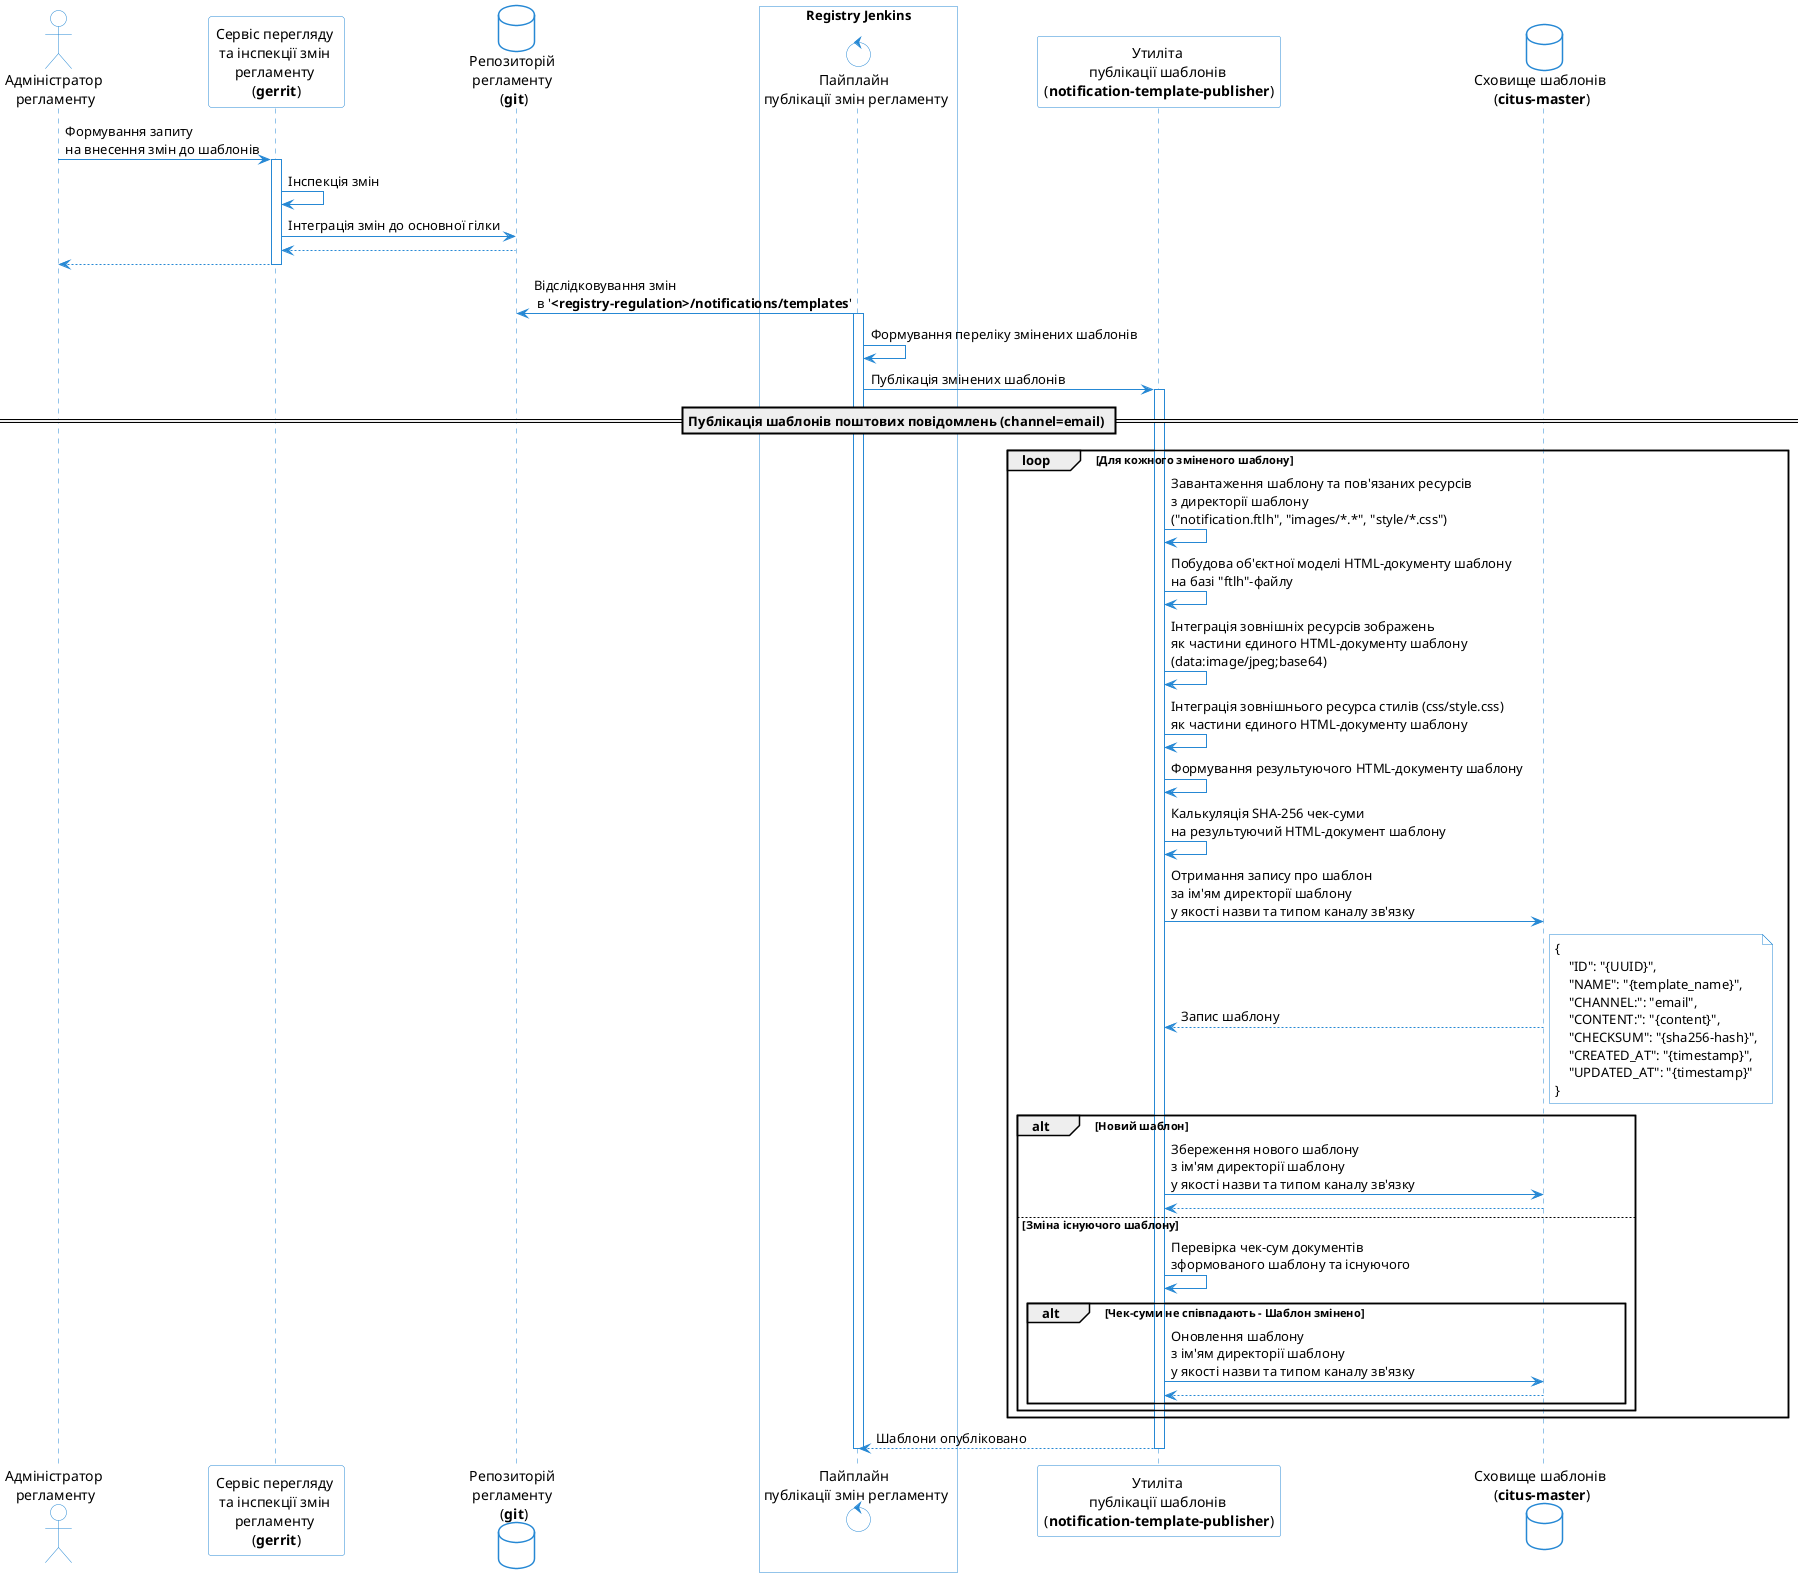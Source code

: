 @startuml
skinparam shadowing false
skinparam DatabaseBackgroundColor white
skinparam DatabaseBorderColor #2688d4
skinparam QueueBackgroundColor white
skinparam QueueBorderColor #2688d4
skinparam NoteBackgroundColor white
skinparam NoteBorderColor #2688d4
skinparam ActorBackgroundColor white
skinparam ControlBackgroundColor white
skinparam ControlBorderColor #2688d4
skinparam sequence {
    ArrowColor #2688d4
    ActorBorderColor #2688d4
    LifeLineBorderColor #2688d4
    ParticipantBorderColor #2688d4
    ParticipantBackgroundColor white
    BoxBorderColor #2688d4
    BoxBackgroundColor white
}

actor "Адміністратор \nрегламенту" as registry_admin
participant "Сервіс перегляду \nта інспекції змін \nрегламенту \n(**gerrit**)" as gerrit
database "Репозиторій \nрегламенту \n(**git**)" as regulation_repository
box Registry Jenkins
control "Пайплайн \nпублікації змін регламенту" as publication_pipeline
end box
participant "Утиліта \nпублікації шаблонів \n(**notification-template-publisher**)" as template_publisher
database "Сховище шаблонів \n(**citus-master**)" as template_db

registry_admin -> gerrit: Формування запиту \nна внесення змін до шаблонів
activate gerrit
  gerrit -> gerrit: Інспекція змін
  gerrit -> regulation_repository: Інтеграція змін до основної гілки
  regulation_repository --> gerrit
  gerrit --> registry_admin
deactivate gerrit

publication_pipeline -> regulation_repository: Відслідковування змін \n в '**<registry-regulation>/notifications/templates**'
activate publication_pipeline
  publication_pipeline -> publication_pipeline: Формування переліку змінених шаблонів
  publication_pipeline -> template_publisher: Публікація змінених шаблонів
  == Публікація шаблонів поштових повідомлень (channel=email) ==
  activate template_publisher
    loop Для кожного зміненого шаблону
      template_publisher -> template_publisher: Завантаження шаблону та пов'язаних ресурсів \nз директорії шаблону \n("notification.ftlh", "images/*.*", "style/*.css")
      template_publisher -> template_publisher: Побудова об'єктної моделі HTML-документу шаблону \nна базі "ftlh"-файлу
      template_publisher -> template_publisher: Інтеграція зовнішніх ресурсів зображень \nяк частини єдиного HTML-документу шаблону \n(data:image/jpeg;base64)
      template_publisher -> template_publisher: Інтеграція зовнішнього ресурса стилів (css/style.css) \nяк частини єдиного HTML-документу шаблону
      template_publisher -> template_publisher: Формування результуючого HTML-документу шаблону
      template_publisher -> template_publisher: Калькуляція SHA-256 чек-суми \nна результуючий HTML-документ шаблону
      template_publisher -> template_db: Отримання запису про шаблон \nза ім'ям директорії шаблону \nу якості назви та типом каналу зв'язку
      template_db --> template_publisher: Запис шаблону
    note right
      {
          "ID": "{UUID}",
          "NAME": "{template_name}",
          "CHANNEL:": "email",
          "CONTENT:": "{content}",
          "CHECKSUM": "{sha256-hash}",
          "CREATED_AT": "{timestamp}",
          "UPDATED_AT": "{timestamp}"
      }
    end note
      alt Новий шаблон
        template_publisher -> template_db: Збереження нового шаблону \nз ім'ям директорії шаблону \nу якості назви та типом каналу зв'язку
        template_db --> template_publisher
      else Зміна існуючого шаблону
        template_publisher -> template_publisher: Перевірка чек-сум документів \nзформованого шаблону та існуючого
        alt Чек-суми не співпадають - Шаблон змінено
          template_publisher -> template_db: Оновлення шаблону \nз ім'ям директорії шаблону \nу якості назви та типом каналу зв'язку
          template_db --> template_publisher
        end
      end
    end
    template_publisher --> publication_pipeline: Шаблони опубліковано
  deactivate template_publisher

deactivate publication_pipeline
@enduml